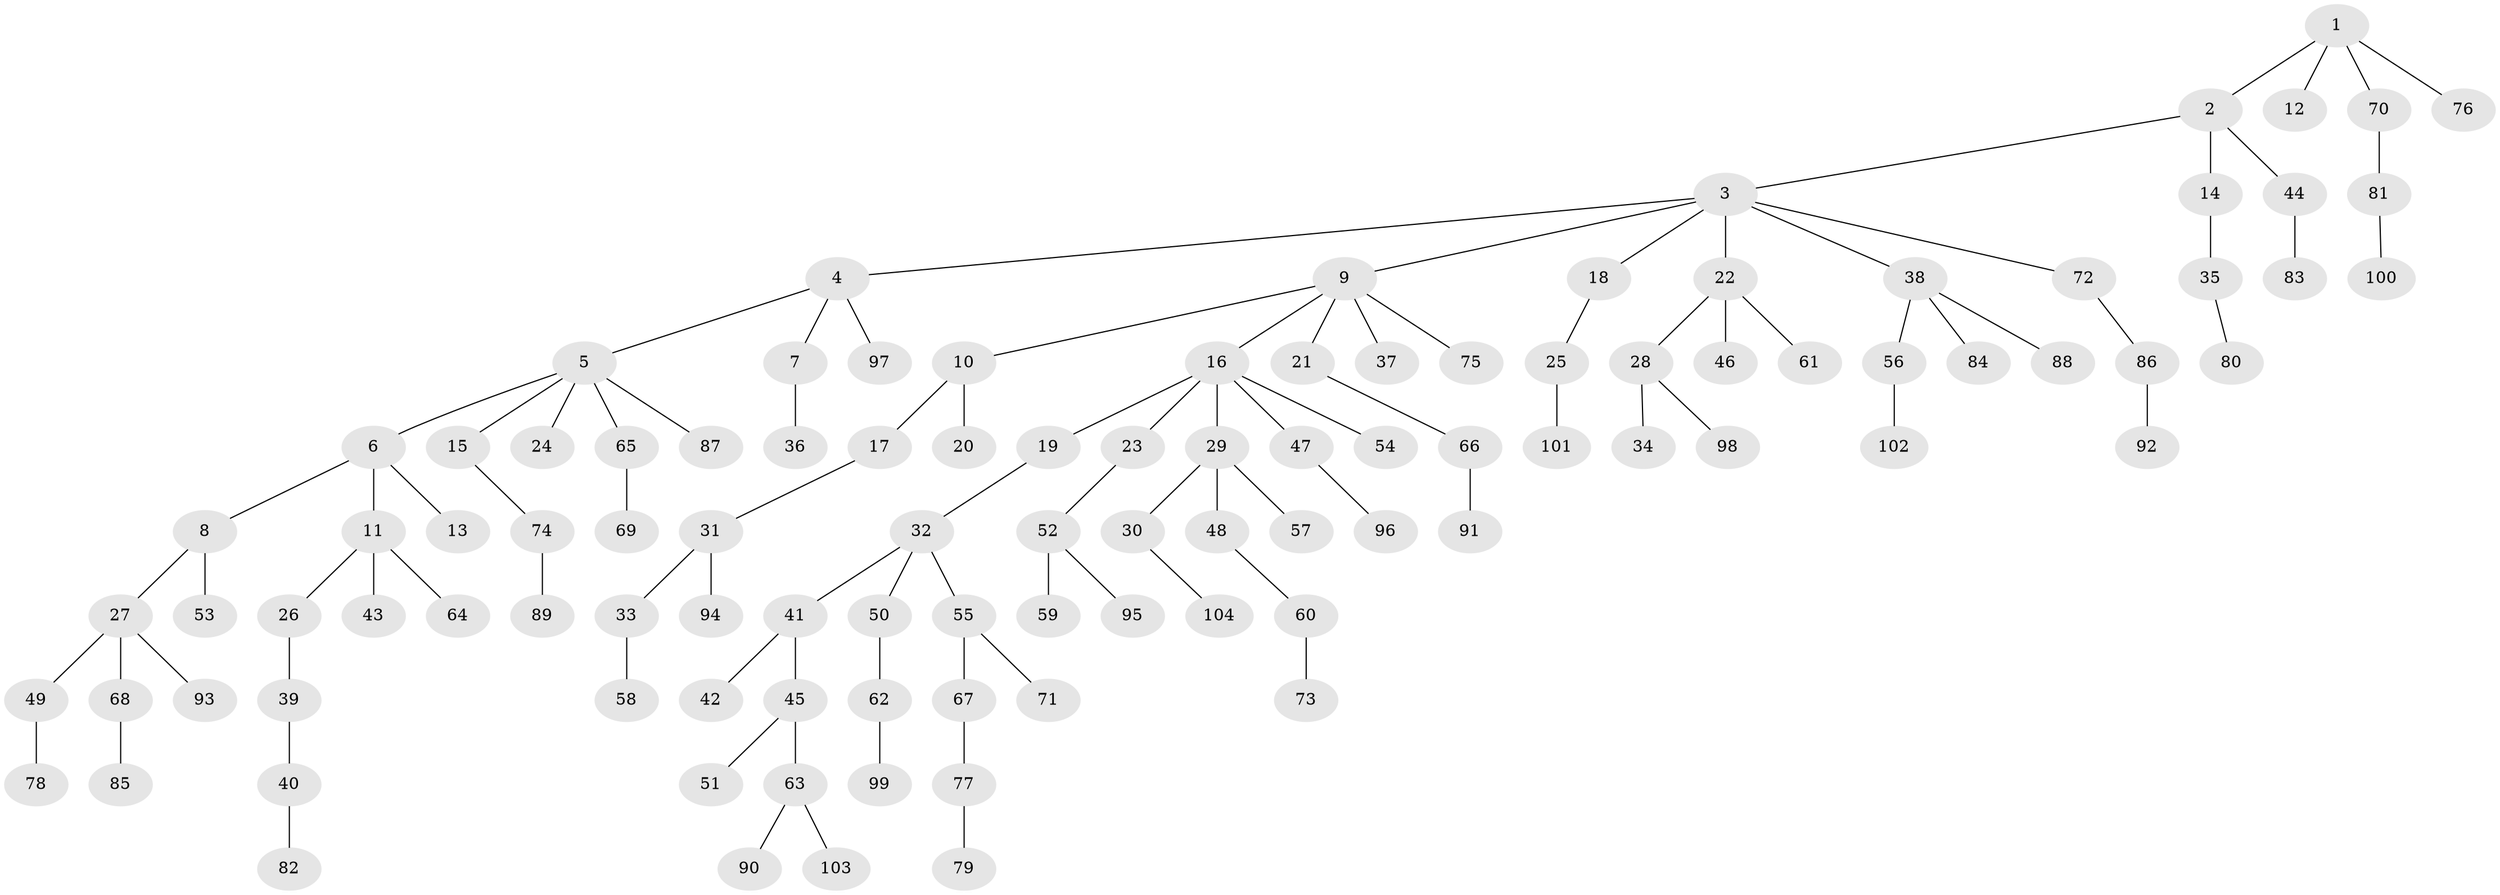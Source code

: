 // Generated by graph-tools (version 1.1) at 2025/50/03/09/25 03:50:19]
// undirected, 104 vertices, 103 edges
graph export_dot {
graph [start="1"]
  node [color=gray90,style=filled];
  1;
  2;
  3;
  4;
  5;
  6;
  7;
  8;
  9;
  10;
  11;
  12;
  13;
  14;
  15;
  16;
  17;
  18;
  19;
  20;
  21;
  22;
  23;
  24;
  25;
  26;
  27;
  28;
  29;
  30;
  31;
  32;
  33;
  34;
  35;
  36;
  37;
  38;
  39;
  40;
  41;
  42;
  43;
  44;
  45;
  46;
  47;
  48;
  49;
  50;
  51;
  52;
  53;
  54;
  55;
  56;
  57;
  58;
  59;
  60;
  61;
  62;
  63;
  64;
  65;
  66;
  67;
  68;
  69;
  70;
  71;
  72;
  73;
  74;
  75;
  76;
  77;
  78;
  79;
  80;
  81;
  82;
  83;
  84;
  85;
  86;
  87;
  88;
  89;
  90;
  91;
  92;
  93;
  94;
  95;
  96;
  97;
  98;
  99;
  100;
  101;
  102;
  103;
  104;
  1 -- 2;
  1 -- 12;
  1 -- 70;
  1 -- 76;
  2 -- 3;
  2 -- 14;
  2 -- 44;
  3 -- 4;
  3 -- 9;
  3 -- 18;
  3 -- 22;
  3 -- 38;
  3 -- 72;
  4 -- 5;
  4 -- 7;
  4 -- 97;
  5 -- 6;
  5 -- 15;
  5 -- 24;
  5 -- 65;
  5 -- 87;
  6 -- 8;
  6 -- 11;
  6 -- 13;
  7 -- 36;
  8 -- 27;
  8 -- 53;
  9 -- 10;
  9 -- 16;
  9 -- 21;
  9 -- 37;
  9 -- 75;
  10 -- 17;
  10 -- 20;
  11 -- 26;
  11 -- 43;
  11 -- 64;
  14 -- 35;
  15 -- 74;
  16 -- 19;
  16 -- 23;
  16 -- 29;
  16 -- 47;
  16 -- 54;
  17 -- 31;
  18 -- 25;
  19 -- 32;
  21 -- 66;
  22 -- 28;
  22 -- 46;
  22 -- 61;
  23 -- 52;
  25 -- 101;
  26 -- 39;
  27 -- 49;
  27 -- 68;
  27 -- 93;
  28 -- 34;
  28 -- 98;
  29 -- 30;
  29 -- 48;
  29 -- 57;
  30 -- 104;
  31 -- 33;
  31 -- 94;
  32 -- 41;
  32 -- 50;
  32 -- 55;
  33 -- 58;
  35 -- 80;
  38 -- 56;
  38 -- 84;
  38 -- 88;
  39 -- 40;
  40 -- 82;
  41 -- 42;
  41 -- 45;
  44 -- 83;
  45 -- 51;
  45 -- 63;
  47 -- 96;
  48 -- 60;
  49 -- 78;
  50 -- 62;
  52 -- 59;
  52 -- 95;
  55 -- 67;
  55 -- 71;
  56 -- 102;
  60 -- 73;
  62 -- 99;
  63 -- 90;
  63 -- 103;
  65 -- 69;
  66 -- 91;
  67 -- 77;
  68 -- 85;
  70 -- 81;
  72 -- 86;
  74 -- 89;
  77 -- 79;
  81 -- 100;
  86 -- 92;
}
